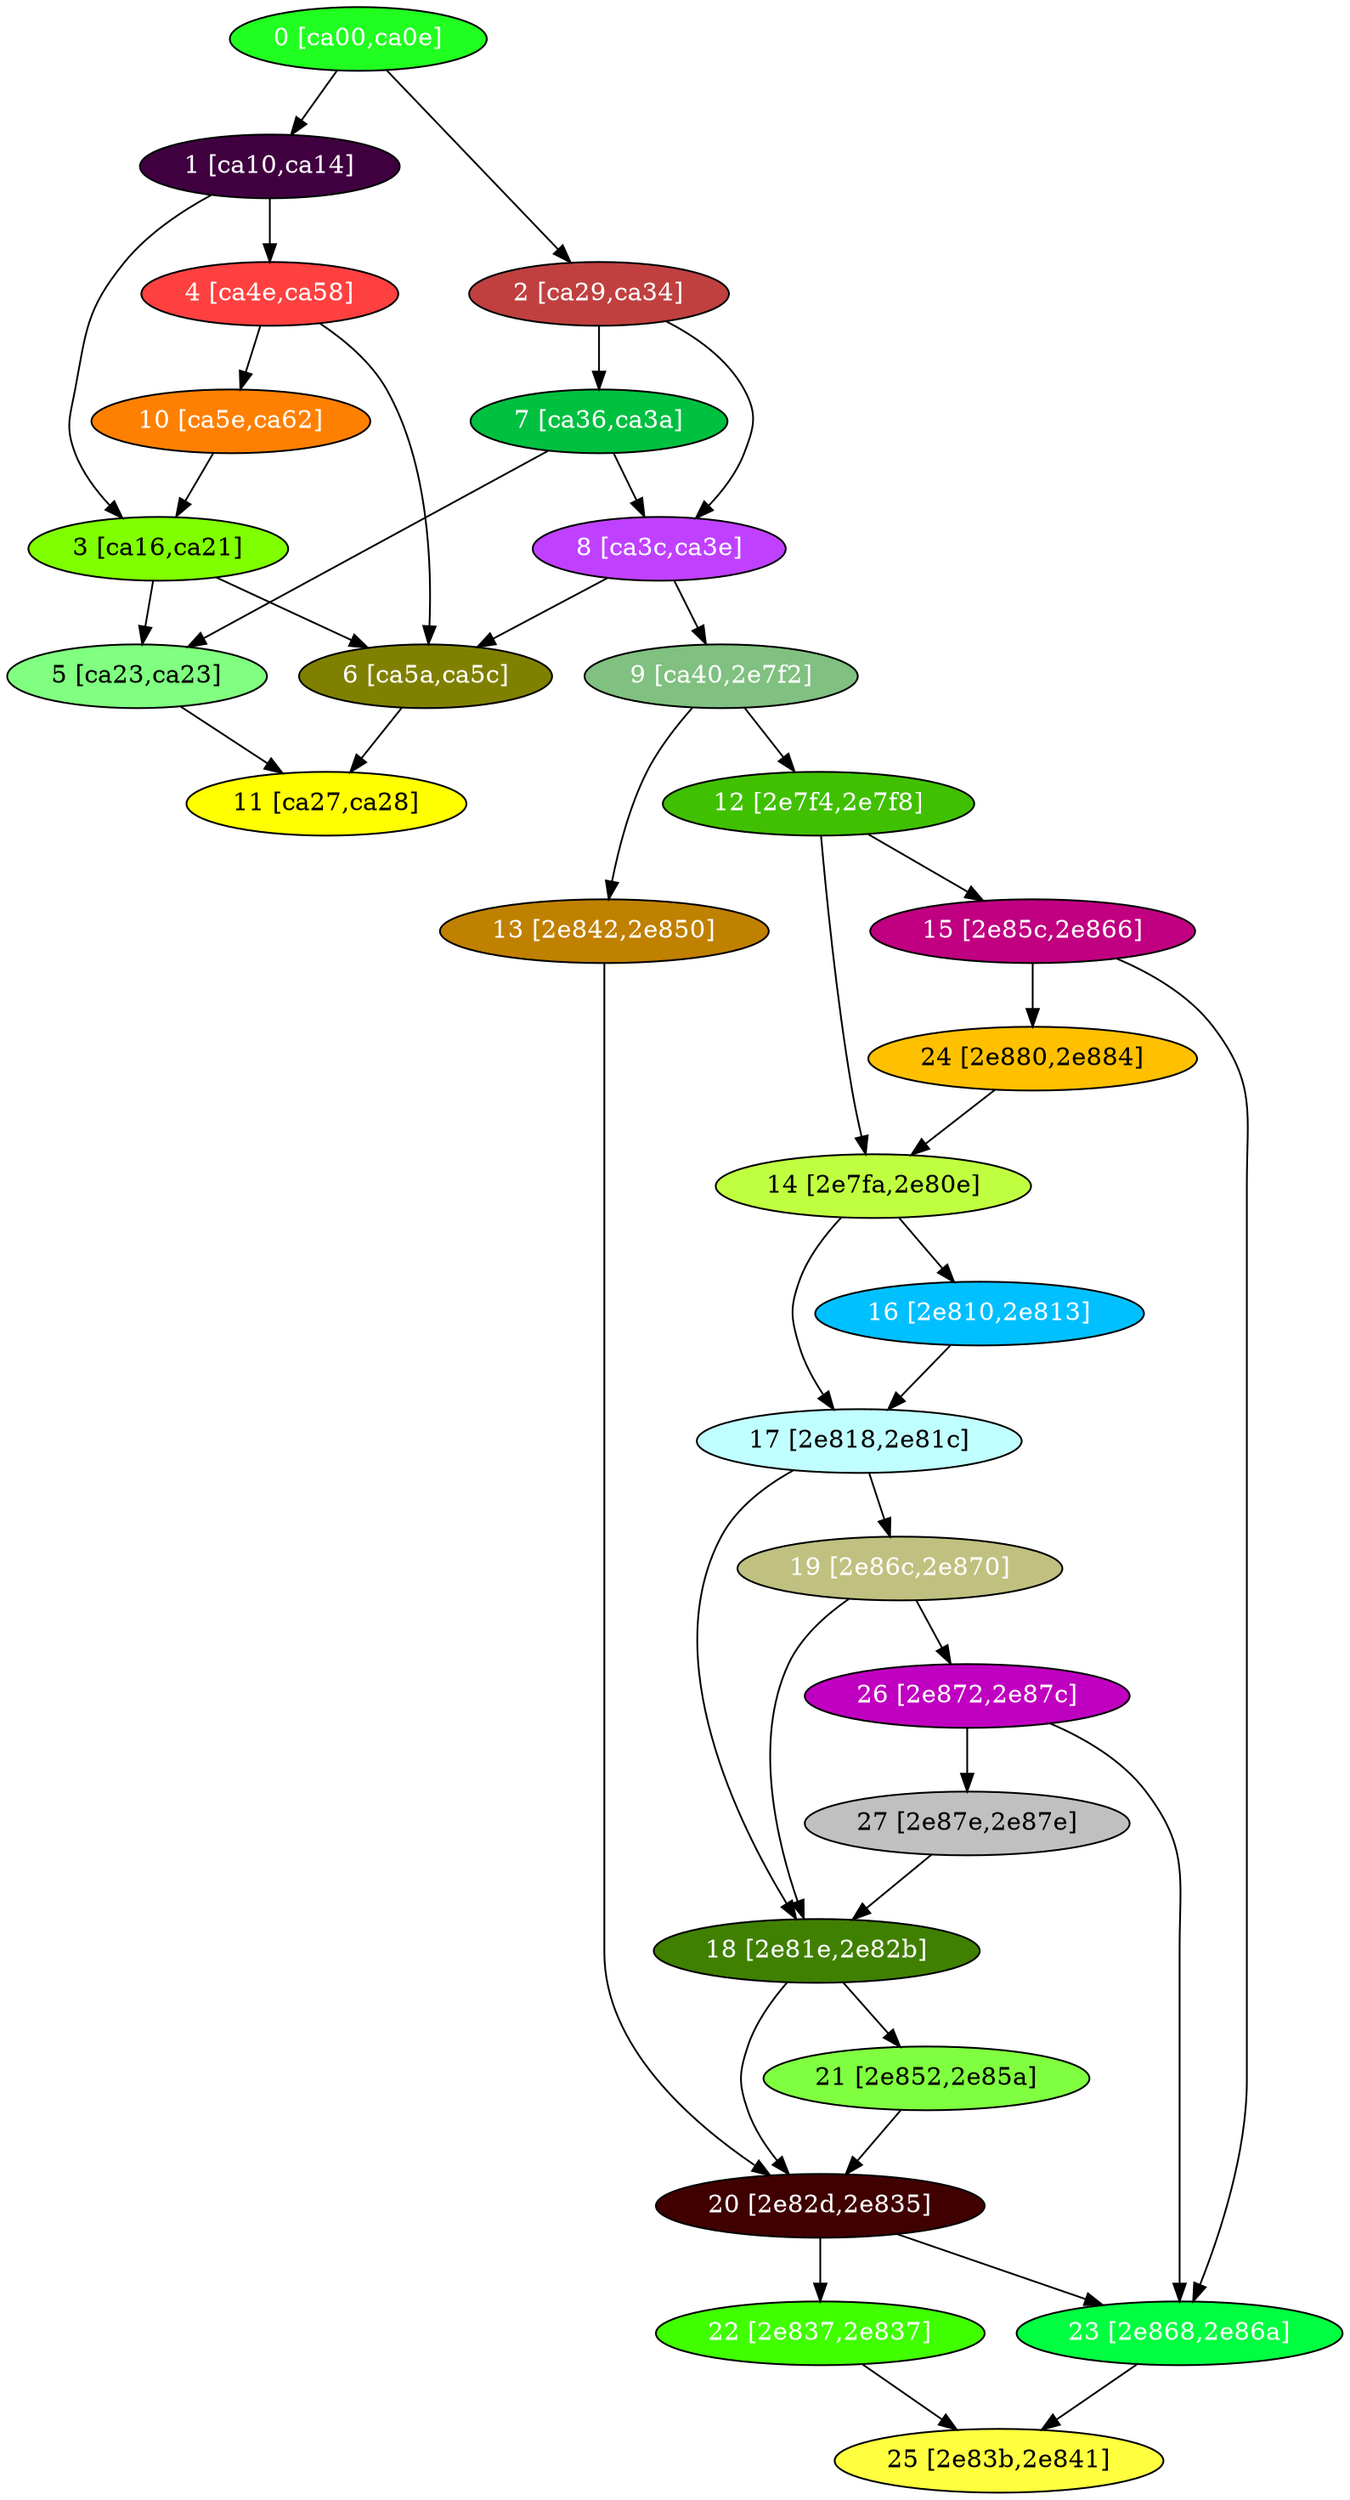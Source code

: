 diGraph libnss3{
	libnss3_0  [style=filled fillcolor="#20FF20" fontcolor="#ffffff" shape=oval label="0 [ca00,ca0e]"]
	libnss3_1  [style=filled fillcolor="#400040" fontcolor="#ffffff" shape=oval label="1 [ca10,ca14]"]
	libnss3_2  [style=filled fillcolor="#C04040" fontcolor="#ffffff" shape=oval label="2 [ca29,ca34]"]
	libnss3_3  [style=filled fillcolor="#80FF00" fontcolor="#000000" shape=oval label="3 [ca16,ca21]"]
	libnss3_4  [style=filled fillcolor="#FF4040" fontcolor="#ffffff" shape=oval label="4 [ca4e,ca58]"]
	libnss3_5  [style=filled fillcolor="#80FF80" fontcolor="#000000" shape=oval label="5 [ca23,ca23]"]
	libnss3_6  [style=filled fillcolor="#808000" fontcolor="#ffffff" shape=oval label="6 [ca5a,ca5c]"]
	libnss3_7  [style=filled fillcolor="#00C040" fontcolor="#ffffff" shape=oval label="7 [ca36,ca3a]"]
	libnss3_8  [style=filled fillcolor="#C040FF" fontcolor="#ffffff" shape=oval label="8 [ca3c,ca3e]"]
	libnss3_9  [style=filled fillcolor="#80C080" fontcolor="#ffffff" shape=oval label="9 [ca40,2e7f2]"]
	libnss3_a  [style=filled fillcolor="#FF8000" fontcolor="#ffffff" shape=oval label="10 [ca5e,ca62]"]
	libnss3_b  [style=filled fillcolor="#FFFF00" fontcolor="#000000" shape=oval label="11 [ca27,ca28]"]
	libnss3_c  [style=filled fillcolor="#40C000" fontcolor="#ffffff" shape=oval label="12 [2e7f4,2e7f8]"]
	libnss3_d  [style=filled fillcolor="#C08000" fontcolor="#ffffff" shape=oval label="13 [2e842,2e850]"]
	libnss3_e  [style=filled fillcolor="#C0FF40" fontcolor="#000000" shape=oval label="14 [2e7fa,2e80e]"]
	libnss3_f  [style=filled fillcolor="#C00080" fontcolor="#ffffff" shape=oval label="15 [2e85c,2e866]"]
	libnss3_10  [style=filled fillcolor="#00C0FF" fontcolor="#ffffff" shape=oval label="16 [2e810,2e813]"]
	libnss3_11  [style=filled fillcolor="#C0FFFF" fontcolor="#000000" shape=oval label="17 [2e818,2e81c]"]
	libnss3_12  [style=filled fillcolor="#408000" fontcolor="#ffffff" shape=oval label="18 [2e81e,2e82b]"]
	libnss3_13  [style=filled fillcolor="#C0C080" fontcolor="#ffffff" shape=oval label="19 [2e86c,2e870]"]
	libnss3_14  [style=filled fillcolor="#400000" fontcolor="#ffffff" shape=oval label="20 [2e82d,2e835]"]
	libnss3_15  [style=filled fillcolor="#80FF40" fontcolor="#000000" shape=oval label="21 [2e852,2e85a]"]
	libnss3_16  [style=filled fillcolor="#40FF00" fontcolor="#ffffff" shape=oval label="22 [2e837,2e837]"]
	libnss3_17  [style=filled fillcolor="#00FF40" fontcolor="#ffffff" shape=oval label="23 [2e868,2e86a]"]
	libnss3_18  [style=filled fillcolor="#FFC000" fontcolor="#000000" shape=oval label="24 [2e880,2e884]"]
	libnss3_19  [style=filled fillcolor="#FFFF40" fontcolor="#000000" shape=oval label="25 [2e83b,2e841]"]
	libnss3_1a  [style=filled fillcolor="#C000C0" fontcolor="#ffffff" shape=oval label="26 [2e872,2e87c]"]
	libnss3_1b  [style=filled fillcolor="#C0C0C0" fontcolor="#000000" shape=oval label="27 [2e87e,2e87e]"]

	libnss3_0 -> libnss3_1
	libnss3_0 -> libnss3_2
	libnss3_1 -> libnss3_3
	libnss3_1 -> libnss3_4
	libnss3_2 -> libnss3_7
	libnss3_2 -> libnss3_8
	libnss3_3 -> libnss3_5
	libnss3_3 -> libnss3_6
	libnss3_4 -> libnss3_6
	libnss3_4 -> libnss3_a
	libnss3_5 -> libnss3_b
	libnss3_6 -> libnss3_b
	libnss3_7 -> libnss3_5
	libnss3_7 -> libnss3_8
	libnss3_8 -> libnss3_6
	libnss3_8 -> libnss3_9
	libnss3_9 -> libnss3_c
	libnss3_9 -> libnss3_d
	libnss3_a -> libnss3_3
	libnss3_c -> libnss3_e
	libnss3_c -> libnss3_f
	libnss3_d -> libnss3_14
	libnss3_e -> libnss3_10
	libnss3_e -> libnss3_11
	libnss3_f -> libnss3_17
	libnss3_f -> libnss3_18
	libnss3_10 -> libnss3_11
	libnss3_11 -> libnss3_12
	libnss3_11 -> libnss3_13
	libnss3_12 -> libnss3_14
	libnss3_12 -> libnss3_15
	libnss3_13 -> libnss3_12
	libnss3_13 -> libnss3_1a
	libnss3_14 -> libnss3_16
	libnss3_14 -> libnss3_17
	libnss3_15 -> libnss3_14
	libnss3_16 -> libnss3_19
	libnss3_17 -> libnss3_19
	libnss3_18 -> libnss3_e
	libnss3_1a -> libnss3_17
	libnss3_1a -> libnss3_1b
	libnss3_1b -> libnss3_12
}